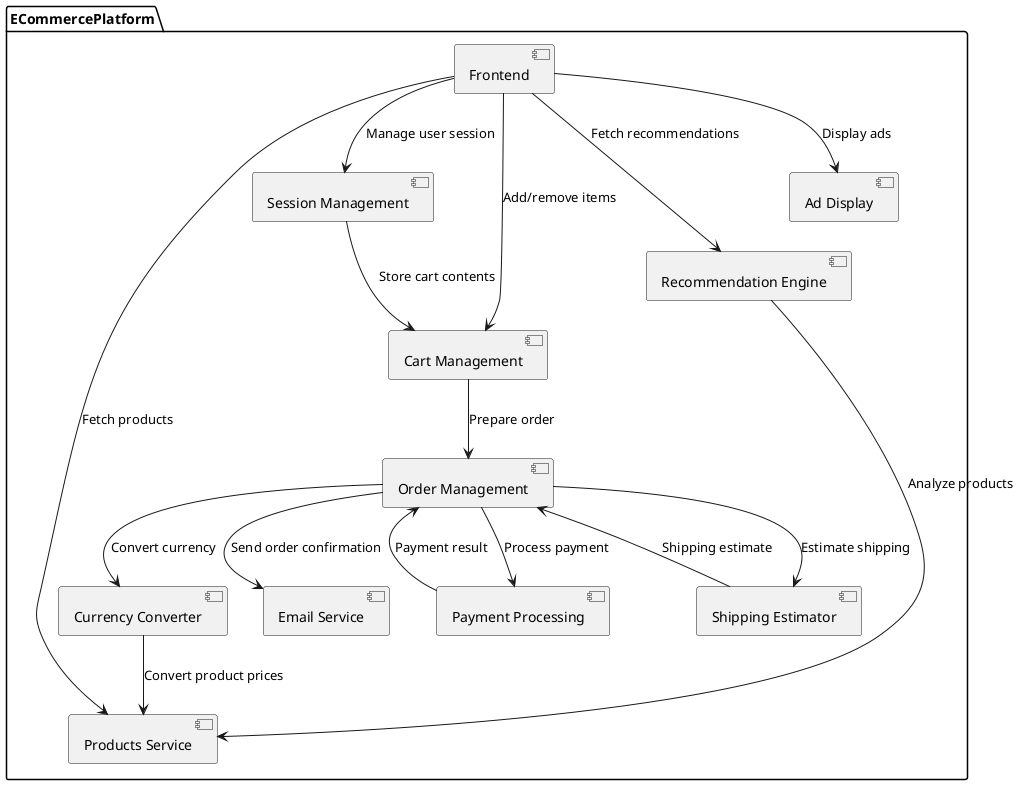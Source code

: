 @startuml
package ECommercePlatform {
    [Frontend] as Frontend
    [Products Service] as ProductService
    [Session Management] as SessionManagement
    [Cart Management] as CartManagement
    [Order Management] as OrderManagement
    [Payment Processing] as PaymentProcessing
    [Shipping Estimator] as ShippingEstimator
    [Currency Converter] as CurrencyConverter
    [Recommendation Engine] as RecommendationEngine
    [Ad Display] as AdDisplay
    [Email Service] as EmailService

    Frontend --> ProductService : Fetch products
    Frontend --> SessionManagement : Manage user session
    SessionManagement --> CartManagement : Store cart contents
    Frontend --> CartManagement : Add/remove items
    CartManagement --> OrderManagement : Prepare order
    OrderManagement --> PaymentProcessing : Process payment
    OrderManagement --> ShippingEstimator : Estimate shipping
    OrderManagement --> CurrencyConverter : Convert currency
    PaymentProcessing --> OrderManagement : Payment result
    ShippingEstimator --> OrderManagement : Shipping estimate
    CurrencyConverter --> ProductService : Convert product prices
    Frontend --> RecommendationEngine : Fetch recommendations
    RecommendationEngine --> ProductService : Analyze products
    Frontend --> AdDisplay : Display ads
    OrderManagement --> EmailService : Send order confirmation
}
@enduml
